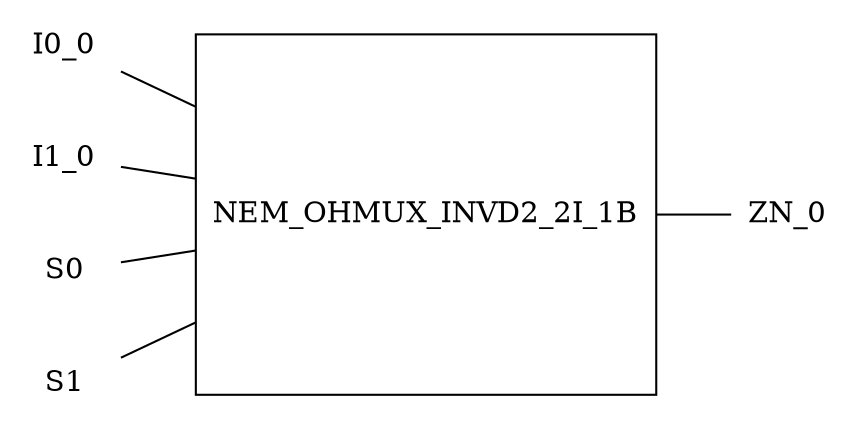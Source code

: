 graph G {
	rankdir=LR;


	0 [shape=box label=NEM_OHMUX_INVD2_2I_1B height=2.4 rankdir=TB];
	I0_0 [shape=none];
	I0_0 -- 0
	I1_0 [shape=none];
	I1_0 -- 0
	S0 [shape=none];
	S0 -- 0
	S1 [shape=none];
	S1 -- 0
	ZN_0 [shape=none];
	0 -- ZN_0
}
